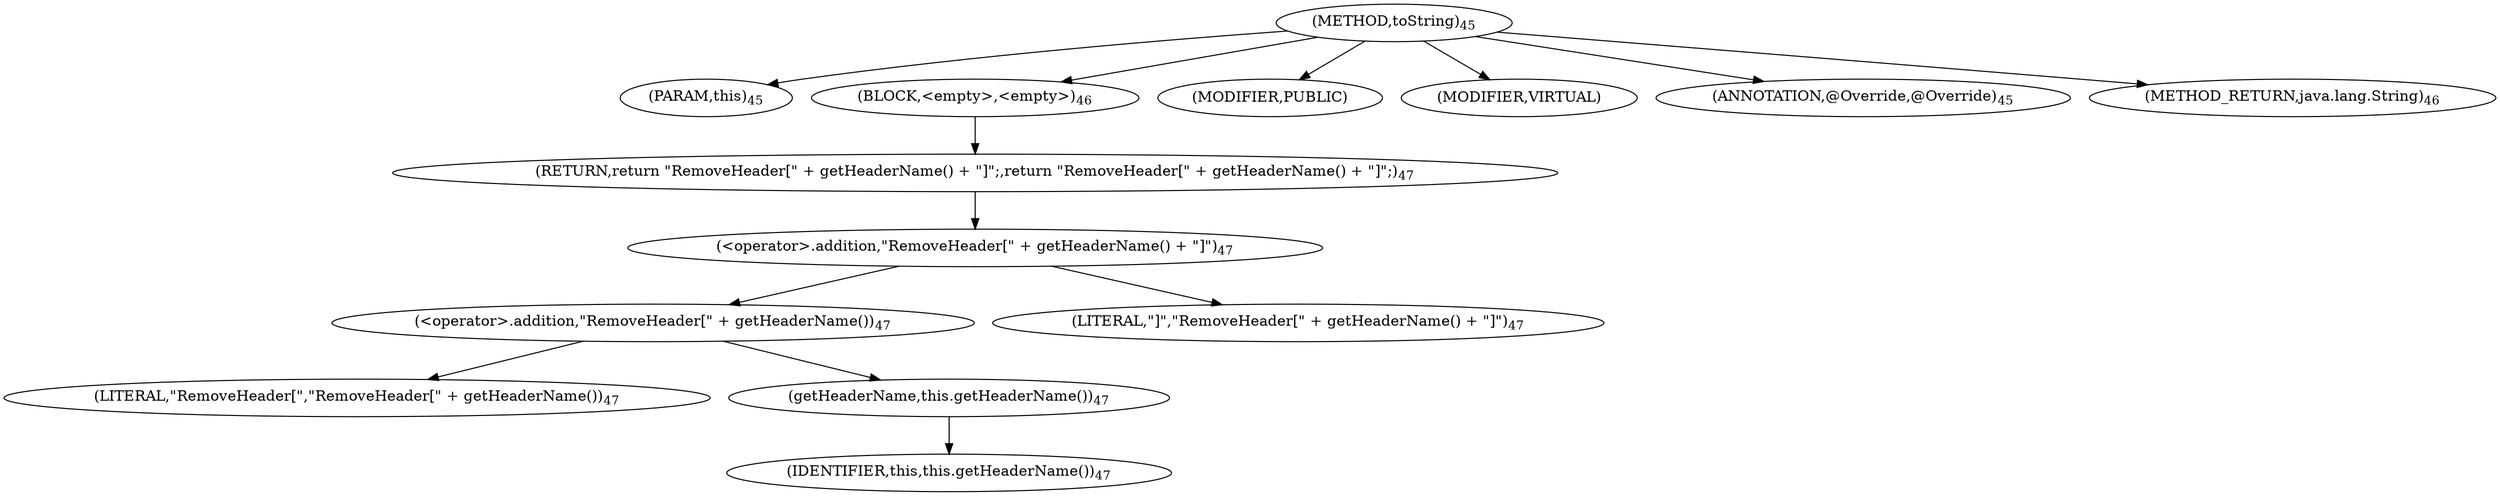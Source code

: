 digraph "toString" {  
"39" [label = <(METHOD,toString)<SUB>45</SUB>> ]
"6" [label = <(PARAM,this)<SUB>45</SUB>> ]
"40" [label = <(BLOCK,&lt;empty&gt;,&lt;empty&gt;)<SUB>46</SUB>> ]
"41" [label = <(RETURN,return &quot;RemoveHeader[&quot; + getHeaderName() + &quot;]&quot;;,return &quot;RemoveHeader[&quot; + getHeaderName() + &quot;]&quot;;)<SUB>47</SUB>> ]
"42" [label = <(&lt;operator&gt;.addition,&quot;RemoveHeader[&quot; + getHeaderName() + &quot;]&quot;)<SUB>47</SUB>> ]
"43" [label = <(&lt;operator&gt;.addition,&quot;RemoveHeader[&quot; + getHeaderName())<SUB>47</SUB>> ]
"44" [label = <(LITERAL,&quot;RemoveHeader[&quot;,&quot;RemoveHeader[&quot; + getHeaderName())<SUB>47</SUB>> ]
"45" [label = <(getHeaderName,this.getHeaderName())<SUB>47</SUB>> ]
"5" [label = <(IDENTIFIER,this,this.getHeaderName())<SUB>47</SUB>> ]
"46" [label = <(LITERAL,&quot;]&quot;,&quot;RemoveHeader[&quot; + getHeaderName() + &quot;]&quot;)<SUB>47</SUB>> ]
"47" [label = <(MODIFIER,PUBLIC)> ]
"48" [label = <(MODIFIER,VIRTUAL)> ]
"49" [label = <(ANNOTATION,@Override,@Override)<SUB>45</SUB>> ]
"50" [label = <(METHOD_RETURN,java.lang.String)<SUB>46</SUB>> ]
  "39" -> "6" 
  "39" -> "40" 
  "39" -> "47" 
  "39" -> "48" 
  "39" -> "49" 
  "39" -> "50" 
  "40" -> "41" 
  "41" -> "42" 
  "42" -> "43" 
  "42" -> "46" 
  "43" -> "44" 
  "43" -> "45" 
  "45" -> "5" 
}
